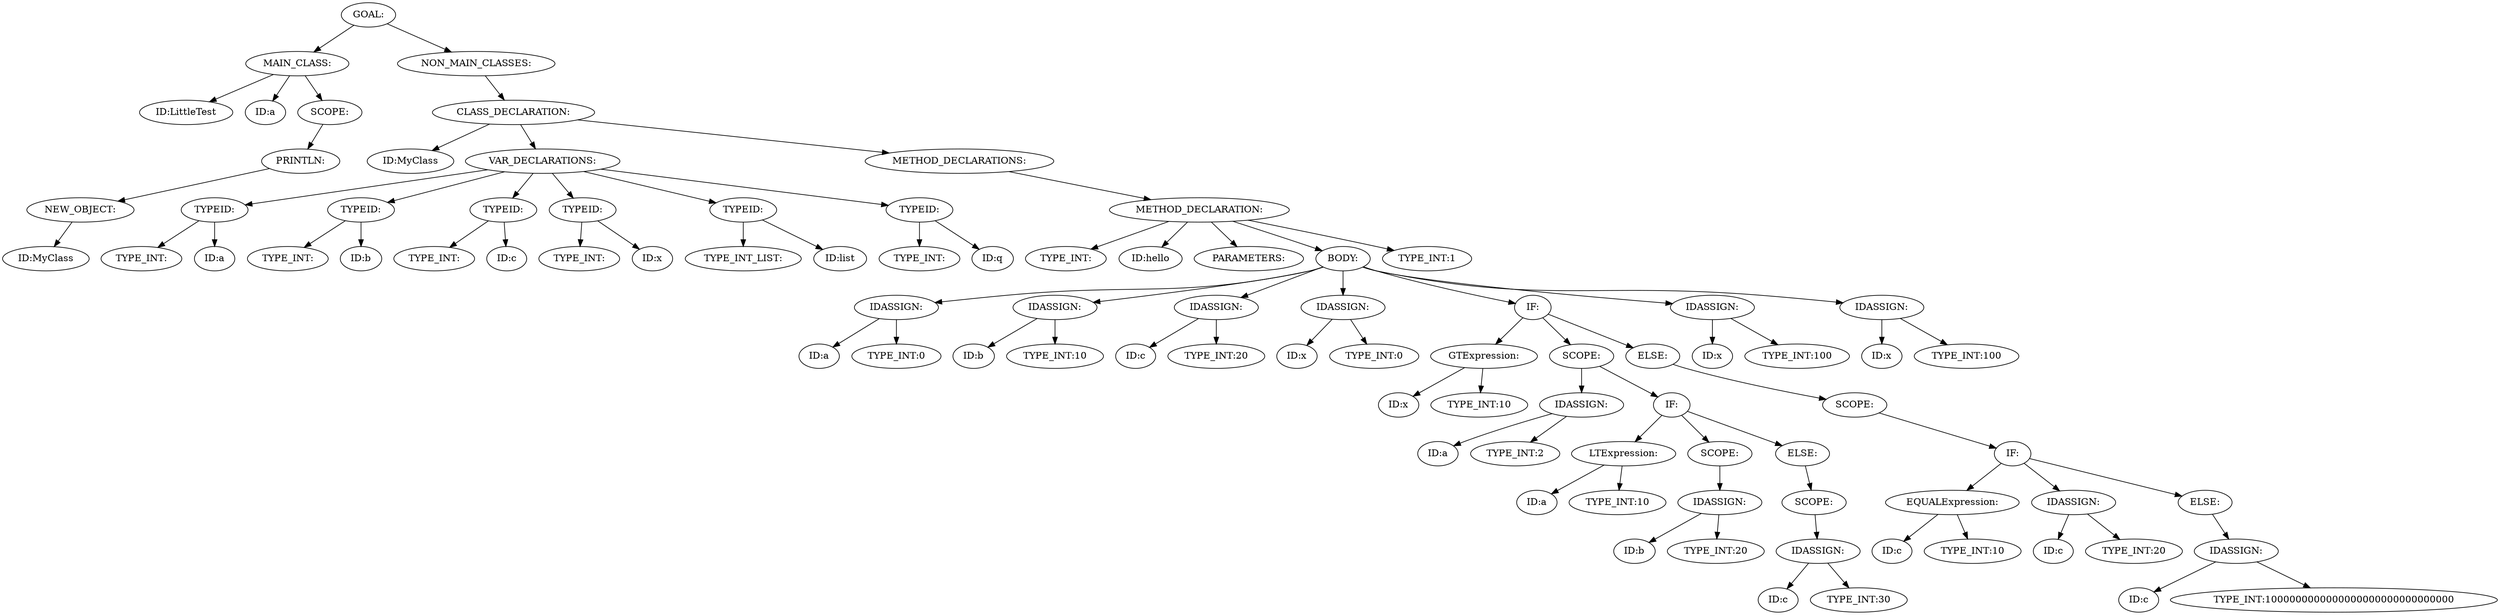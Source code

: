 digraph {
n0 [label="GOAL:"];
n1 [label="MAIN_CLASS:"];
n2 [label="ID:LittleTest"];
n1 -> n2
n3 [label="ID:a"];
n1 -> n3
n4 [label="SCOPE:"];
n5 [label="PRINTLN:"];
n6 [label="NEW_OBJECT:"];
n7 [label="ID:MyClass"];
n6 -> n7
n5 -> n6
n4 -> n5
n1 -> n4
n0 -> n1
n8 [label="NON_MAIN_CLASSES:"];
n9 [label="CLASS_DECLARATION:"];
n10 [label="ID:MyClass"];
n9 -> n10
n11 [label="VAR_DECLARATIONS:"];
n12 [label="TYPEID:"];
n13 [label="TYPE_INT:"];
n12 -> n13
n14 [label="ID:a"];
n12 -> n14
n11 -> n12
n15 [label="TYPEID:"];
n16 [label="TYPE_INT:"];
n15 -> n16
n17 [label="ID:b"];
n15 -> n17
n11 -> n15
n18 [label="TYPEID:"];
n19 [label="TYPE_INT:"];
n18 -> n19
n20 [label="ID:c"];
n18 -> n20
n11 -> n18
n21 [label="TYPEID:"];
n22 [label="TYPE_INT:"];
n21 -> n22
n23 [label="ID:x"];
n21 -> n23
n11 -> n21
n24 [label="TYPEID:"];
n25 [label="TYPE_INT_LIST:"];
n24 -> n25
n26 [label="ID:list"];
n24 -> n26
n11 -> n24
n27 [label="TYPEID:"];
n28 [label="TYPE_INT:"];
n27 -> n28
n29 [label="ID:q"];
n27 -> n29
n11 -> n27
n9 -> n11
n30 [label="METHOD_DECLARATIONS:"];
n31 [label="METHOD_DECLARATION:"];
n32 [label="TYPE_INT:"];
n31 -> n32
n33 [label="ID:hello"];
n31 -> n33
n34 [label="PARAMETERS:"];
n31 -> n34
n35 [label="BODY:"];
n36 [label="IDASSIGN:"];
n37 [label="ID:a"];
n36 -> n37
n38 [label="TYPE_INT:0"];
n36 -> n38
n35 -> n36
n39 [label="IDASSIGN:"];
n40 [label="ID:b"];
n39 -> n40
n41 [label="TYPE_INT:10"];
n39 -> n41
n35 -> n39
n42 [label="IDASSIGN:"];
n43 [label="ID:c"];
n42 -> n43
n44 [label="TYPE_INT:20"];
n42 -> n44
n35 -> n42
n45 [label="IDASSIGN:"];
n46 [label="ID:x"];
n45 -> n46
n47 [label="TYPE_INT:0"];
n45 -> n47
n35 -> n45
n48 [label="IF:"];
n49 [label="GTExpression:"];
n50 [label="ID:x"];
n49 -> n50
n51 [label="TYPE_INT:10"];
n49 -> n51
n48 -> n49
n52 [label="SCOPE:"];
n53 [label="IDASSIGN:"];
n54 [label="ID:a"];
n53 -> n54
n55 [label="TYPE_INT:2"];
n53 -> n55
n52 -> n53
n56 [label="IF:"];
n57 [label="LTExpression:"];
n58 [label="ID:a"];
n57 -> n58
n59 [label="TYPE_INT:10"];
n57 -> n59
n56 -> n57
n60 [label="SCOPE:"];
n61 [label="IDASSIGN:"];
n62 [label="ID:b"];
n61 -> n62
n63 [label="TYPE_INT:20"];
n61 -> n63
n60 -> n61
n56 -> n60
n64 [label="ELSE:"];
n65 [label="SCOPE:"];
n66 [label="IDASSIGN:"];
n67 [label="ID:c"];
n66 -> n67
n68 [label="TYPE_INT:30"];
n66 -> n68
n65 -> n66
n64 -> n65
n56 -> n64
n52 -> n56
n48 -> n52
n69 [label="ELSE:"];
n70 [label="SCOPE:"];
n71 [label="IF:"];
n72 [label="EQUALExpression:"];
n73 [label="ID:c"];
n72 -> n73
n74 [label="TYPE_INT:10"];
n72 -> n74
n71 -> n72
n75 [label="IDASSIGN:"];
n76 [label="ID:c"];
n75 -> n76
n77 [label="TYPE_INT:20"];
n75 -> n77
n71 -> n75
n78 [label="ELSE:"];
n79 [label="IDASSIGN:"];
n80 [label="ID:c"];
n79 -> n80
n81 [label="TYPE_INT:1000000000000000000000000000000"];
n79 -> n81
n78 -> n79
n71 -> n78
n70 -> n71
n69 -> n70
n48 -> n69
n35 -> n48
n82 [label="IDASSIGN:"];
n83 [label="ID:x"];
n82 -> n83
n84 [label="TYPE_INT:100"];
n82 -> n84
n35 -> n82
n85 [label="IDASSIGN:"];
n86 [label="ID:x"];
n85 -> n86
n87 [label="TYPE_INT:100"];
n85 -> n87
n35 -> n85
n31 -> n35
n88 [label="TYPE_INT:1"];
n31 -> n88
n30 -> n31
n9 -> n30
n8 -> n9
n0 -> n8
}
